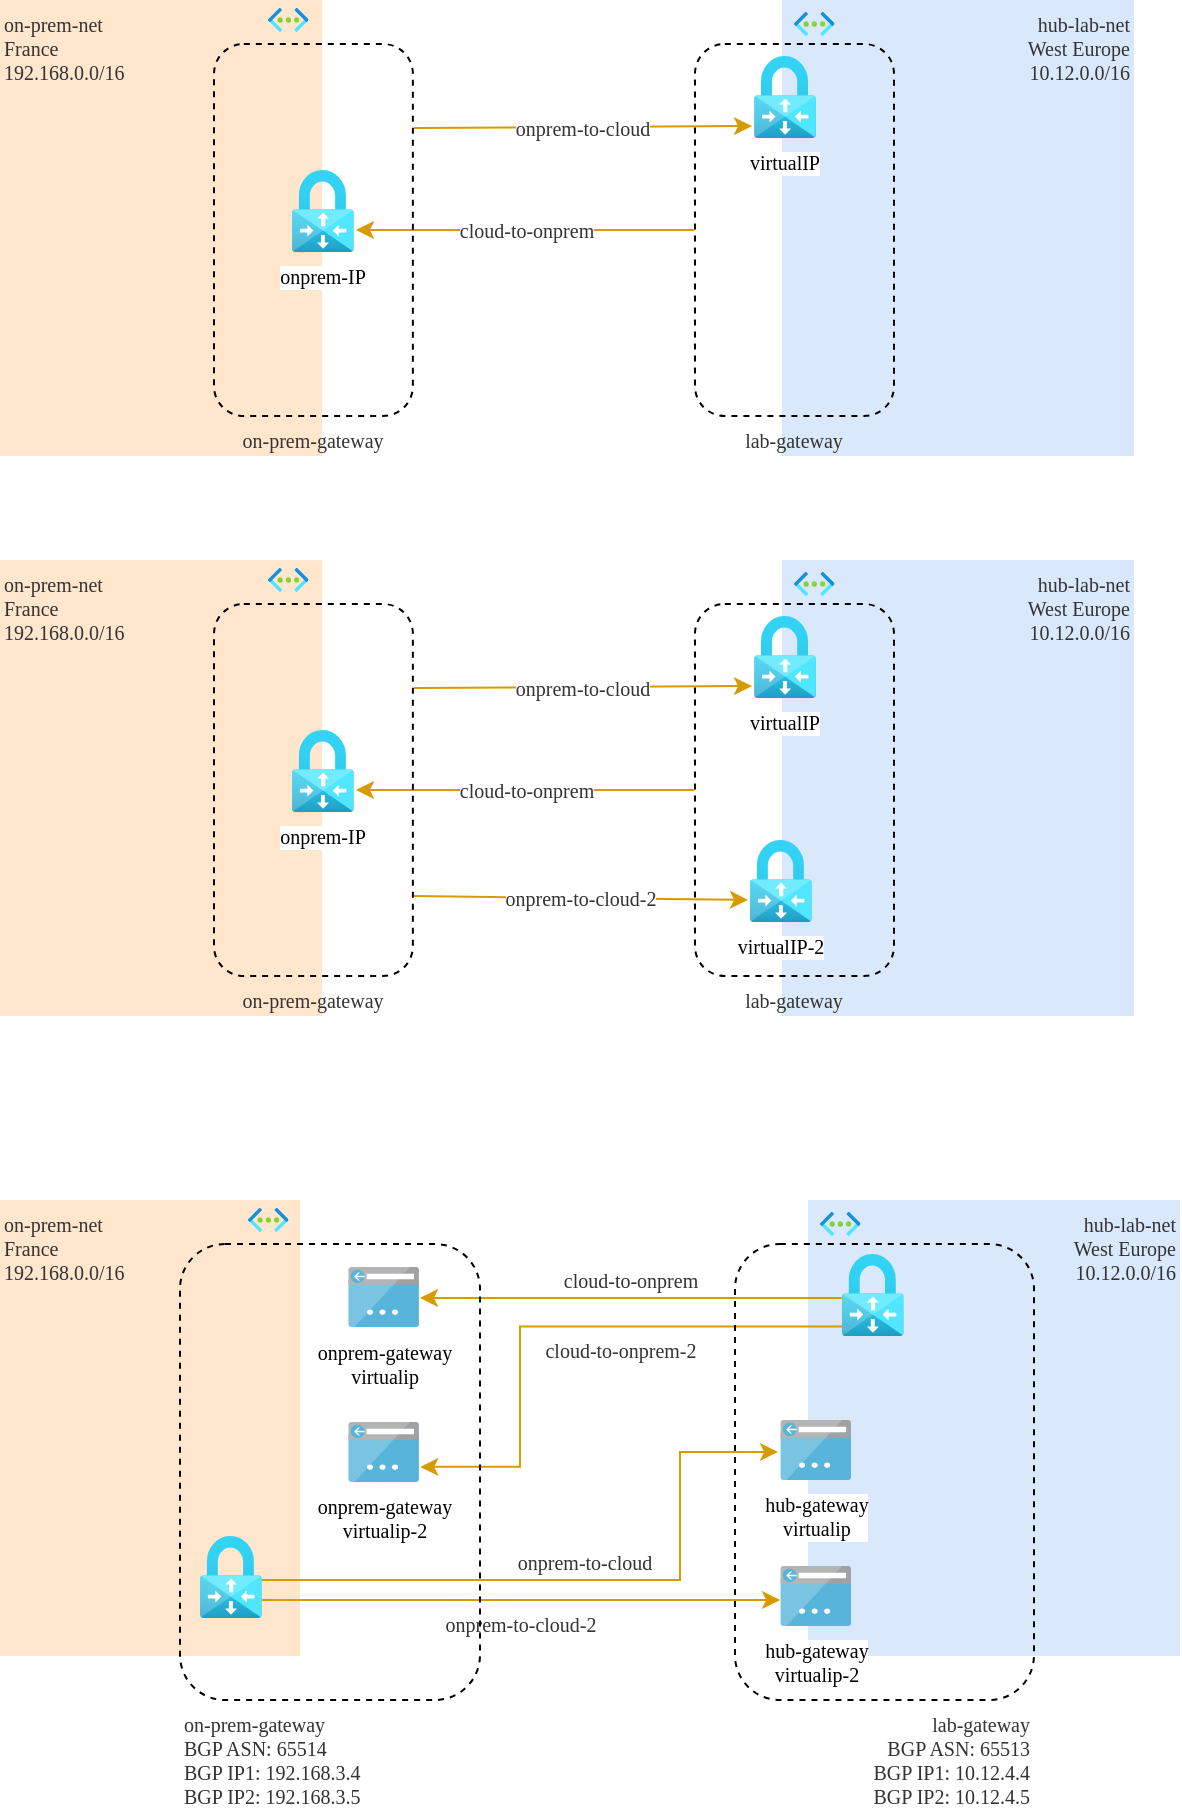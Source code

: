 <mxfile version="18.0.1" type="device"><diagram id="tQr8wYoGC4cX-bxRIOVP" name="Page-1"><mxGraphModel dx="760" dy="674" grid="1" gridSize="10" guides="1" tooltips="1" connect="1" arrows="1" fold="1" page="1" pageScale="1" pageWidth="827" pageHeight="1169" math="0" shadow="0"><root><mxCell id="0"/><mxCell id="1" parent="0"/><mxCell id="6fJvwl4AISP-noeNzdmZ-1" value="hub-lab-net&lt;br style=&quot;font-size: 10px;&quot;&gt;West Europe&lt;br style=&quot;font-size: 10px;&quot;&gt;10.12.0.0/16" style="rounded=0;whiteSpace=wrap;html=1;fontFamily=Verdana;align=right;fillColor=#dae8fc;strokeColor=none;fontSize=10;fontColor=#333333;verticalAlign=top;shadow=0;" parent="1" vertex="1"><mxGeometry x="401" y="500" width="176" height="228" as="geometry"/></mxCell><mxCell id="6fJvwl4AISP-noeNzdmZ-6" value="on-prem-net&lt;br style=&quot;font-size: 10px;&quot;&gt;France&lt;br style=&quot;font-size: 10px;&quot;&gt;192.168.0.0/16" style="rounded=0;whiteSpace=wrap;html=1;fontFamily=Verdana;align=left;fillColor=#ffe6cc;strokeColor=none;fontSize=10;labelPosition=center;verticalLabelPosition=middle;verticalAlign=top;fontColor=#333333;" parent="1" vertex="1"><mxGeometry x="10" y="500" width="161" height="228" as="geometry"/></mxCell><mxCell id="6fJvwl4AISP-noeNzdmZ-2" value="" style="aspect=fixed;html=1;points=[];align=center;image;fontSize=12;image=img/lib/azure2/networking/Virtual_Networks.svg;fontFamily=Verdana;rounded=0;" parent="1" vertex="1"><mxGeometry x="407" y="505.91" width="20.25" height="12.09" as="geometry"/></mxCell><mxCell id="6fJvwl4AISP-noeNzdmZ-3" value="virtualIP" style="aspect=fixed;html=1;points=[];align=center;image;fontSize=10;image=img/lib/azure2/networking/Virtual_Network_Gateways.svg;fontFamily=Verdana;rounded=0;" parent="1" vertex="1"><mxGeometry x="387.05" y="528" width="30.89" height="41" as="geometry"/></mxCell><mxCell id="6fJvwl4AISP-noeNzdmZ-4" value="virtualIP-2" style="aspect=fixed;html=1;points=[];align=center;image;fontSize=10;image=img/lib/azure2/networking/Virtual_Network_Gateways.svg;fontFamily=Verdana;rounded=0;" parent="1" vertex="1"><mxGeometry x="385.0" y="640" width="30.89" height="41" as="geometry"/></mxCell><mxCell id="6fJvwl4AISP-noeNzdmZ-5" value="onprem-IP" style="aspect=fixed;html=1;points=[];align=center;image;fontSize=10;image=img/lib/azure2/networking/Virtual_Network_Gateways.svg;fontFamily=Verdana;rounded=0;" parent="1" vertex="1"><mxGeometry x="156.0" y="585" width="30.89" height="41" as="geometry"/></mxCell><mxCell id="6fJvwl4AISP-noeNzdmZ-9" value="" style="aspect=fixed;html=1;points=[];align=center;image;fontSize=12;image=img/lib/azure2/networking/Virtual_Networks.svg;fontFamily=Verdana;rounded=0;" parent="1" vertex="1"><mxGeometry x="144" y="503.91" width="20.25" height="12.09" as="geometry"/></mxCell><mxCell id="6fJvwl4AISP-noeNzdmZ-11" value="cloud-to-onprem" style="endArrow=none;startArrow=classic;html=1;rounded=0;fontFamily=Verdana;fontSize=10;fontColor=#333333;fillColor=#ffe6cc;strokeColor=#d79b00;startFill=1;endFill=0;" parent="1" edge="1"><mxGeometry width="50" height="50" relative="1" as="geometry"><mxPoint x="188" y="615" as="sourcePoint"/><mxPoint x="357" y="615" as="targetPoint"/></mxGeometry></mxCell><mxCell id="6fJvwl4AISP-noeNzdmZ-12" value="onprem-to-cloud" style="endArrow=classic;startArrow=none;html=1;rounded=0;fontFamily=Verdana;fontSize=10;fontColor=#333333;fillColor=#ffe6cc;strokeColor=#d79b00;startFill=0;" parent="1" edge="1"><mxGeometry width="50" height="50" relative="1" as="geometry"><mxPoint x="217" y="564" as="sourcePoint"/><mxPoint x="386" y="563" as="targetPoint"/></mxGeometry></mxCell><mxCell id="6fJvwl4AISP-noeNzdmZ-13" value="on-prem-gateway" style="rounded=1;whiteSpace=wrap;html=1;fontFamily=Verdana;fontSize=10;fontColor=#333333;fillColor=none;dashed=1;labelPosition=center;verticalLabelPosition=bottom;align=center;verticalAlign=top;" parent="1" vertex="1"><mxGeometry x="117" y="522" width="99.44" height="186" as="geometry"/></mxCell><mxCell id="6fJvwl4AISP-noeNzdmZ-15" value="onprem-to-cloud-2" style="endArrow=classic;startArrow=none;html=1;rounded=0;fontFamily=Verdana;fontSize=10;fontColor=#333333;fillColor=#ffe6cc;strokeColor=#d79b00;startFill=0;" parent="1" edge="1"><mxGeometry width="50" height="50" relative="1" as="geometry"><mxPoint x="217" y="668" as="sourcePoint"/><mxPoint x="384" y="670" as="targetPoint"/></mxGeometry></mxCell><mxCell id="6fJvwl4AISP-noeNzdmZ-16" value="lab-gateway" style="rounded=1;whiteSpace=wrap;html=1;fontFamily=Verdana;fontSize=10;fontColor=#333333;fillColor=none;dashed=1;labelPosition=center;verticalLabelPosition=bottom;align=center;verticalAlign=top;" parent="1" vertex="1"><mxGeometry x="357.49" y="522" width="99.51" height="186" as="geometry"/></mxCell><mxCell id="Y3g1_2dblXZV7KX1vswi-1" value="hub-lab-net&lt;br style=&quot;font-size: 10px;&quot;&gt;West Europe&lt;br style=&quot;font-size: 10px;&quot;&gt;10.12.0.0/16" style="rounded=0;whiteSpace=wrap;html=1;fontFamily=Verdana;align=right;fillColor=#dae8fc;strokeColor=none;fontSize=10;fontColor=#333333;verticalAlign=top;shadow=0;" parent="1" vertex="1"><mxGeometry x="414" y="820" width="186" height="228" as="geometry"/></mxCell><mxCell id="Y3g1_2dblXZV7KX1vswi-2" value="on-prem-net&lt;br style=&quot;font-size: 10px;&quot;&gt;France&lt;br style=&quot;font-size: 10px;&quot;&gt;192.168.0.0/16" style="rounded=0;whiteSpace=wrap;html=1;fontFamily=Verdana;align=left;fillColor=#ffe6cc;strokeColor=none;fontSize=10;labelPosition=center;verticalLabelPosition=middle;verticalAlign=top;fontColor=#333333;" parent="1" vertex="1"><mxGeometry x="10" y="820" width="150" height="228" as="geometry"/></mxCell><mxCell id="Y3g1_2dblXZV7KX1vswi-3" value="" style="aspect=fixed;html=1;points=[];align=center;image;fontSize=12;image=img/lib/azure2/networking/Virtual_Networks.svg;fontFamily=Verdana;rounded=0;" parent="1" vertex="1"><mxGeometry x="420" y="825.91" width="20.25" height="12.09" as="geometry"/></mxCell><mxCell id="Y3g1_2dblXZV7KX1vswi-7" value="" style="aspect=fixed;html=1;points=[];align=center;image;fontSize=12;image=img/lib/azure2/networking/Virtual_Networks.svg;fontFamily=Verdana;rounded=0;" parent="1" vertex="1"><mxGeometry x="134" y="823.91" width="20.25" height="12.09" as="geometry"/></mxCell><mxCell id="Y3g1_2dblXZV7KX1vswi-32" value="&lt;span style=&quot;color: rgb(51 , 51 , 51)&quot;&gt;onprem-to-cloud-2&lt;/span&gt;" style="edgeStyle=orthogonalEdgeStyle;rounded=0;orthogonalLoop=1;jettySize=auto;html=1;fontFamily=Verdana;fontSize=10;strokeColor=#D79B00;labelPosition=center;verticalLabelPosition=bottom;align=center;verticalAlign=top;" parent="1" source="Y3g1_2dblXZV7KX1vswi-11" target="Y3g1_2dblXZV7KX1vswi-22" edge="1"><mxGeometry relative="1" as="geometry"><Array as="points"><mxPoint x="270" y="1020"/><mxPoint x="270" y="1020"/></Array></mxGeometry></mxCell><mxCell id="Y3g1_2dblXZV7KX1vswi-11" value="" style="aspect=fixed;html=1;points=[];align=center;image;fontSize=10;image=img/lib/azure2/networking/Virtual_Network_Gateways.svg;fontFamily=Verdana;rounded=0;" parent="1" vertex="1"><mxGeometry x="110.0" y="988" width="30.89" height="41" as="geometry"/></mxCell><mxCell id="Y3g1_2dblXZV7KX1vswi-15" value="onprem-gateway&lt;br&gt;virtualip-2" style="sketch=0;aspect=fixed;html=1;points=[];align=center;image;fontSize=10;image=img/lib/mscae/App_Service_IPAddress.svg;fontFamily=Verdana;" parent="1" vertex="1"><mxGeometry x="184" y="931" width="35.71" height="30" as="geometry"/></mxCell><mxCell id="Y3g1_2dblXZV7KX1vswi-16" value="onprem-gateway&lt;br&gt;virtualip" style="sketch=0;aspect=fixed;html=1;points=[];align=center;image;fontSize=10;image=img/lib/mscae/App_Service_IPAddress.svg;fontFamily=Verdana;" parent="1" vertex="1"><mxGeometry x="184" y="853.5" width="35.71" height="30" as="geometry"/></mxCell><mxCell id="Y3g1_2dblXZV7KX1vswi-36" value="&lt;span style=&quot;color: rgb(51 , 51 , 51)&quot;&gt;cloud-to-onprem&lt;/span&gt;" style="edgeStyle=orthogonalEdgeStyle;rounded=0;orthogonalLoop=1;jettySize=auto;html=1;fontFamily=Verdana;fontSize=10;strokeColor=#D79B00;labelPosition=center;verticalLabelPosition=top;align=center;verticalAlign=bottom;" parent="1" source="Y3g1_2dblXZV7KX1vswi-21" edge="1"><mxGeometry relative="1" as="geometry"><mxPoint x="220" y="869" as="targetPoint"/><Array as="points"><mxPoint x="325" y="869"/><mxPoint x="220" y="869"/></Array></mxGeometry></mxCell><mxCell id="Y3g1_2dblXZV7KX1vswi-21" value="" style="aspect=fixed;html=1;points=[];align=center;image;fontSize=10;image=img/lib/azure2/networking/Virtual_Network_Gateways.svg;fontFamily=Verdana;rounded=0;" parent="1" vertex="1"><mxGeometry x="430.94" y="847" width="30.89" height="41" as="geometry"/></mxCell><mxCell id="Y3g1_2dblXZV7KX1vswi-22" value="hub-gateway&lt;br&gt;virtualip-2" style="sketch=0;aspect=fixed;html=1;points=[];align=center;image;fontSize=10;image=img/lib/mscae/App_Service_IPAddress.svg;fontFamily=Verdana;" parent="1" vertex="1"><mxGeometry x="400.05" y="1003" width="35.71" height="30" as="geometry"/></mxCell><mxCell id="Y3g1_2dblXZV7KX1vswi-23" value="hub-gateway&lt;br&gt;virtualip" style="sketch=0;aspect=fixed;html=1;points=[];align=center;image;fontSize=10;image=img/lib/mscae/App_Service_IPAddress.svg;fontFamily=Verdana;" parent="1" vertex="1"><mxGeometry x="400.05" y="930" width="35.71" height="30" as="geometry"/></mxCell><mxCell id="Y3g1_2dblXZV7KX1vswi-33" value="&lt;span style=&quot;color: rgb(51 , 51 , 51)&quot;&gt;onprem-to-cloud&lt;/span&gt;" style="edgeStyle=orthogonalEdgeStyle;rounded=0;orthogonalLoop=1;jettySize=auto;html=1;fontFamily=Verdana;fontSize=10;entryX=-0.029;entryY=0.533;entryDx=0;entryDy=0;entryPerimeter=0;strokeColor=#D79B00;labelPosition=center;verticalLabelPosition=top;align=center;verticalAlign=bottom;" parent="1" source="Y3g1_2dblXZV7KX1vswi-11" target="Y3g1_2dblXZV7KX1vswi-23" edge="1"><mxGeometry relative="1" as="geometry"><mxPoint x="150.89" y="1017.486" as="sourcePoint"/><mxPoint x="410.05" y="1018" as="targetPoint"/><Array as="points"><mxPoint x="350" y="1010"/><mxPoint x="350" y="946"/></Array></mxGeometry></mxCell><mxCell id="Y3g1_2dblXZV7KX1vswi-38" value="&lt;span style=&quot;color: rgb(51 , 51 , 51)&quot;&gt;cloud-to-onprem-2&lt;/span&gt;" style="edgeStyle=orthogonalEdgeStyle;rounded=0;orthogonalLoop=1;jettySize=auto;html=1;fontFamily=Verdana;fontSize=10;entryX=1.012;entryY=0.748;entryDx=0;entryDy=0;entryPerimeter=0;exitX=0.002;exitY=0.885;exitDx=0;exitDy=0;exitPerimeter=0;strokeColor=#D79B00;labelPosition=center;verticalLabelPosition=bottom;align=center;verticalAlign=top;" parent="1" source="Y3g1_2dblXZV7KX1vswi-21" target="Y3g1_2dblXZV7KX1vswi-15" edge="1"><mxGeometry x="-0.207" relative="1" as="geometry"><mxPoint x="440.94" y="878.514" as="sourcePoint"/><mxPoint x="226.71" y="877.7" as="targetPoint"/><Array as="points"><mxPoint x="270" y="884"/><mxPoint x="270" y="953"/></Array><mxPoint as="offset"/></mxGeometry></mxCell><mxCell id="Y3g1_2dblXZV7KX1vswi-14" value="on-prem-gateway&lt;br&gt;BGP ASN: 65514&lt;br&gt;BGP IP1: 192.168.3.4&lt;br&gt;BGP IP2: 192.168.3.5" style="rounded=1;whiteSpace=wrap;html=1;fontFamily=Verdana;fontSize=10;fontColor=#333333;fillColor=none;dashed=1;labelPosition=center;verticalLabelPosition=bottom;align=left;verticalAlign=top;" parent="1" vertex="1"><mxGeometry x="100" y="842" width="150" height="228" as="geometry"/></mxCell><mxCell id="Y3g1_2dblXZV7KX1vswi-13" value="lab-gateway&lt;br&gt;BGP ASN: 65513&lt;br&gt;BGP IP1: 10.12.4.4&lt;br&gt;BGP IP2: 10.12.4.5" style="rounded=1;whiteSpace=wrap;html=1;fontFamily=Verdana;fontSize=10;fontColor=#333333;fillColor=none;dashed=1;labelPosition=center;verticalLabelPosition=bottom;align=right;verticalAlign=top;" parent="1" vertex="1"><mxGeometry x="377.49" y="842" width="149.51" height="228" as="geometry"/></mxCell><mxCell id="ezX0hACboA3p-qQnWopF-1" value="hub-lab-net&lt;br style=&quot;font-size: 10px;&quot;&gt;West Europe&lt;br style=&quot;font-size: 10px;&quot;&gt;10.12.0.0/16" style="rounded=0;whiteSpace=wrap;html=1;fontFamily=Verdana;align=right;fillColor=#dae8fc;strokeColor=none;fontSize=10;fontColor=#333333;verticalAlign=top;shadow=0;" vertex="1" parent="1"><mxGeometry x="401" y="220" width="176" height="228" as="geometry"/></mxCell><mxCell id="ezX0hACboA3p-qQnWopF-2" value="on-prem-net&lt;br style=&quot;font-size: 10px;&quot;&gt;France&lt;br style=&quot;font-size: 10px;&quot;&gt;192.168.0.0/16" style="rounded=0;whiteSpace=wrap;html=1;fontFamily=Verdana;align=left;fillColor=#ffe6cc;strokeColor=none;fontSize=10;labelPosition=center;verticalLabelPosition=middle;verticalAlign=top;fontColor=#333333;" vertex="1" parent="1"><mxGeometry x="10" y="220" width="161" height="228" as="geometry"/></mxCell><mxCell id="ezX0hACboA3p-qQnWopF-3" value="" style="aspect=fixed;html=1;points=[];align=center;image;fontSize=12;image=img/lib/azure2/networking/Virtual_Networks.svg;fontFamily=Verdana;rounded=0;" vertex="1" parent="1"><mxGeometry x="407" y="225.91" width="20.25" height="12.09" as="geometry"/></mxCell><mxCell id="ezX0hACboA3p-qQnWopF-4" value="virtualIP" style="aspect=fixed;html=1;points=[];align=center;image;fontSize=10;image=img/lib/azure2/networking/Virtual_Network_Gateways.svg;fontFamily=Verdana;rounded=0;" vertex="1" parent="1"><mxGeometry x="387.05" y="248" width="30.89" height="41" as="geometry"/></mxCell><mxCell id="ezX0hACboA3p-qQnWopF-6" value="onprem-IP" style="aspect=fixed;html=1;points=[];align=center;image;fontSize=10;image=img/lib/azure2/networking/Virtual_Network_Gateways.svg;fontFamily=Verdana;rounded=0;" vertex="1" parent="1"><mxGeometry x="156.0" y="305" width="30.89" height="41" as="geometry"/></mxCell><mxCell id="ezX0hACboA3p-qQnWopF-7" value="" style="aspect=fixed;html=1;points=[];align=center;image;fontSize=12;image=img/lib/azure2/networking/Virtual_Networks.svg;fontFamily=Verdana;rounded=0;" vertex="1" parent="1"><mxGeometry x="144" y="223.91" width="20.25" height="12.09" as="geometry"/></mxCell><mxCell id="ezX0hACboA3p-qQnWopF-8" value="cloud-to-onprem" style="endArrow=none;startArrow=classic;html=1;rounded=0;fontFamily=Verdana;fontSize=10;fontColor=#333333;fillColor=#ffe6cc;strokeColor=#d79b00;startFill=1;endFill=0;" edge="1" parent="1"><mxGeometry width="50" height="50" relative="1" as="geometry"><mxPoint x="188" y="335" as="sourcePoint"/><mxPoint x="357" y="335" as="targetPoint"/></mxGeometry></mxCell><mxCell id="ezX0hACboA3p-qQnWopF-9" value="onprem-to-cloud" style="endArrow=classic;startArrow=none;html=1;rounded=0;fontFamily=Verdana;fontSize=10;fontColor=#333333;fillColor=#ffe6cc;strokeColor=#d79b00;startFill=0;" edge="1" parent="1"><mxGeometry width="50" height="50" relative="1" as="geometry"><mxPoint x="217" y="284" as="sourcePoint"/><mxPoint x="386" y="283" as="targetPoint"/></mxGeometry></mxCell><mxCell id="ezX0hACboA3p-qQnWopF-10" value="on-prem-gateway" style="rounded=1;whiteSpace=wrap;html=1;fontFamily=Verdana;fontSize=10;fontColor=#333333;fillColor=none;dashed=1;labelPosition=center;verticalLabelPosition=bottom;align=center;verticalAlign=top;" vertex="1" parent="1"><mxGeometry x="117" y="242" width="99.44" height="186" as="geometry"/></mxCell><mxCell id="ezX0hACboA3p-qQnWopF-12" value="lab-gateway" style="rounded=1;whiteSpace=wrap;html=1;fontFamily=Verdana;fontSize=10;fontColor=#333333;fillColor=none;dashed=1;labelPosition=center;verticalLabelPosition=bottom;align=center;verticalAlign=top;" vertex="1" parent="1"><mxGeometry x="357.49" y="242" width="99.51" height="186" as="geometry"/></mxCell></root></mxGraphModel></diagram></mxfile>